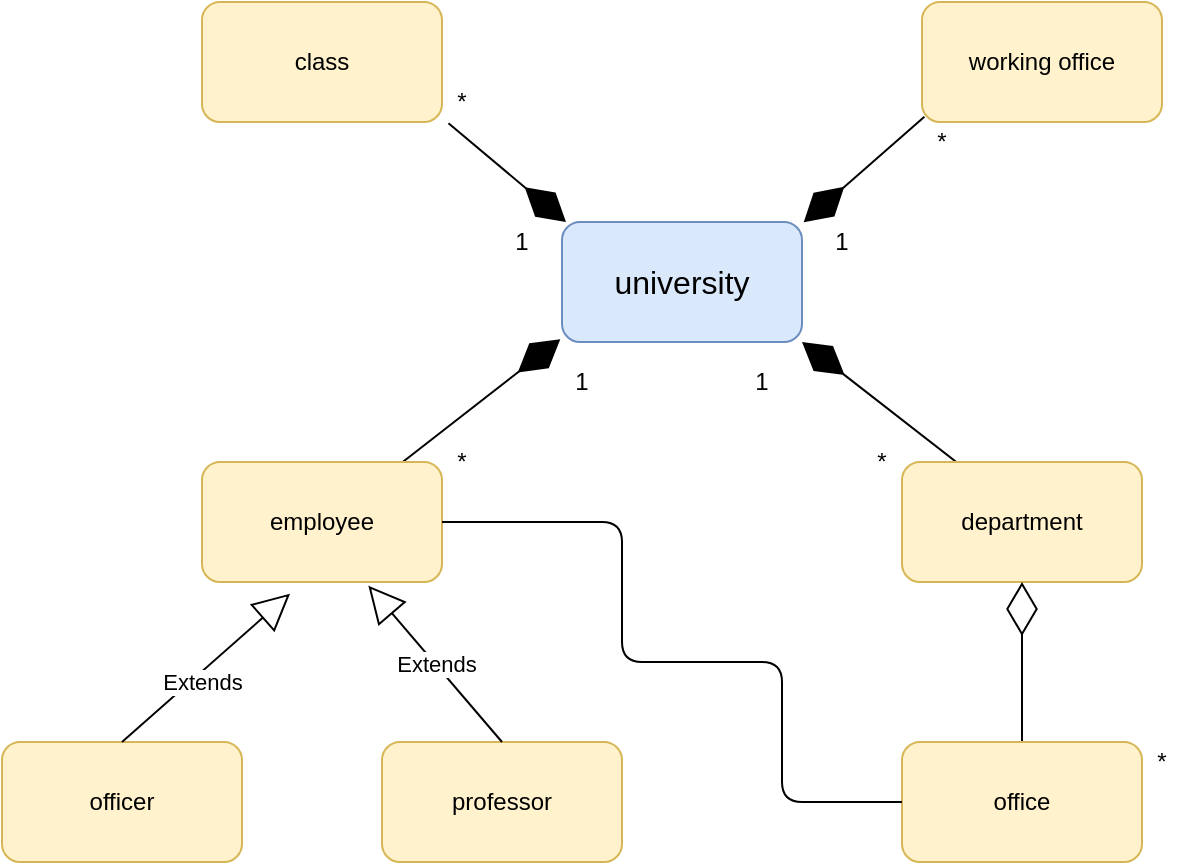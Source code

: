 <mxfile version="12.1.3" pages="1"><diagram id="u0msCMvmaL_DuUeN6DUd" name="Page-1"><mxGraphModel dx="1024" dy="410" grid="1" gridSize="10" guides="1" tooltips="1" connect="1" arrows="1" fold="1" page="1" pageScale="1" pageWidth="850" pageHeight="1100" math="0" shadow="0"><root><mxCell id="0"/><mxCell id="1" parent="0"/><mxCell id="cwFiDIFwcWKisgwGAbGi-1" value="&lt;font style=&quot;font-size: 16px&quot;&gt;university&lt;/font&gt;" style="rounded=1;whiteSpace=wrap;html=1;fillColor=#dae8fc;strokeColor=#6c8ebf;fontFamily=Helvetica;" vertex="1" parent="1"><mxGeometry x="330" y="180" width="120" height="60" as="geometry"/></mxCell><mxCell id="cwFiDIFwcWKisgwGAbGi-7" value="" style="endArrow=diamondThin;endFill=1;endSize=24;html=1;fontFamily=Helvetica;exitX=1.027;exitY=1.01;exitDx=0;exitDy=0;exitPerimeter=0;" edge="1" parent="1" source="cwFiDIFwcWKisgwGAbGi-9"><mxGeometry width="160" relative="1" as="geometry"><mxPoint x="210" y="90" as="sourcePoint"/><mxPoint x="332" y="180" as="targetPoint"/><Array as="points"/></mxGeometry></mxCell><mxCell id="cwFiDIFwcWKisgwGAbGi-9" value="class" style="rounded=1;whiteSpace=wrap;html=1;fontFamily=Helvetica;fillColor=#fff2cc;strokeColor=#d6b656;" vertex="1" parent="1"><mxGeometry x="150" y="70" width="120" height="60" as="geometry"/></mxCell><mxCell id="cwFiDIFwcWKisgwGAbGi-10" value="working office" style="rounded=1;whiteSpace=wrap;html=1;fontFamily=Helvetica;fillColor=#fff2cc;strokeColor=#d6b656;" vertex="1" parent="1"><mxGeometry x="510" y="70" width="120" height="60" as="geometry"/></mxCell><mxCell id="cwFiDIFwcWKisgwGAbGi-11" value="" style="endArrow=diamondThin;endFill=1;endSize=24;html=1;fontFamily=Helvetica;entryX=1.007;entryY=0.003;entryDx=0;entryDy=0;entryPerimeter=0;exitX=0.01;exitY=0.957;exitDx=0;exitDy=0;exitPerimeter=0;" edge="1" parent="1" source="cwFiDIFwcWKisgwGAbGi-10" target="cwFiDIFwcWKisgwGAbGi-1"><mxGeometry width="160" relative="1" as="geometry"><mxPoint x="580" y="180" as="sourcePoint"/><mxPoint x="701.56" y="254.98" as="targetPoint"/><Array as="points"/></mxGeometry></mxCell><mxCell id="cwFiDIFwcWKisgwGAbGi-12" value="" style="endArrow=diamondThin;endFill=1;endSize=24;html=1;fontFamily=Helvetica;" edge="1" parent="1"><mxGeometry width="160" relative="1" as="geometry"><mxPoint x="549" y="317" as="sourcePoint"/><mxPoint x="450" y="240" as="targetPoint"/><Array as="points"/></mxGeometry></mxCell><mxCell id="cwFiDIFwcWKisgwGAbGi-13" value="" style="endArrow=diamondThin;endFill=1;endSize=24;html=1;fontFamily=Helvetica;exitX=0.823;exitY=0.021;exitDx=0;exitDy=0;exitPerimeter=0;entryX=-0.007;entryY=0.977;entryDx=0;entryDy=0;entryPerimeter=0;" edge="1" parent="1" source="cwFiDIFwcWKisgwGAbGi-14" target="cwFiDIFwcWKisgwGAbGi-1"><mxGeometry width="160" relative="1" as="geometry"><mxPoint x="400" y="275" as="sourcePoint"/><mxPoint x="280" y="345" as="targetPoint"/><Array as="points"/></mxGeometry></mxCell><mxCell id="cwFiDIFwcWKisgwGAbGi-14" value="employee" style="rounded=1;whiteSpace=wrap;html=1;fontFamily=Helvetica;fillColor=#fff2cc;strokeColor=#d6b656;" vertex="1" parent="1"><mxGeometry x="150" y="300" width="120" height="60" as="geometry"/></mxCell><mxCell id="cwFiDIFwcWKisgwGAbGi-15" value="department" style="rounded=1;whiteSpace=wrap;html=1;fillColor=#fff2cc;strokeColor=#d6b656;" vertex="1" parent="1"><mxGeometry x="500" y="300" width="120" height="60" as="geometry"/></mxCell><mxCell id="cwFiDIFwcWKisgwGAbGi-16" value="" style="endArrow=diamondThin;endFill=0;endSize=24;html=1;fontFamily=Helvetica;entryX=0.5;entryY=1;entryDx=0;entryDy=0;" edge="1" parent="1" target="cwFiDIFwcWKisgwGAbGi-15"><mxGeometry width="160" relative="1" as="geometry"><mxPoint x="560" y="450" as="sourcePoint"/><mxPoint x="310" y="380" as="targetPoint"/></mxGeometry></mxCell><mxCell id="cwFiDIFwcWKisgwGAbGi-17" value="office" style="rounded=1;whiteSpace=wrap;html=1;fontFamily=Helvetica;fillColor=#fff2cc;strokeColor=#d6b656;" vertex="1" parent="1"><mxGeometry x="500" y="440" width="120" height="60" as="geometry"/></mxCell><mxCell id="cwFiDIFwcWKisgwGAbGi-22" value="officer" style="rounded=1;whiteSpace=wrap;html=1;fontFamily=Helvetica;fillColor=#fff2cc;strokeColor=#d6b656;" vertex="1" parent="1"><mxGeometry x="50" y="440" width="120" height="60" as="geometry"/></mxCell><mxCell id="cwFiDIFwcWKisgwGAbGi-23" value="professor" style="rounded=1;whiteSpace=wrap;html=1;fontFamily=Helvetica;fillColor=#fff2cc;strokeColor=#d6b656;" vertex="1" parent="1"><mxGeometry x="240" y="440" width="120" height="60" as="geometry"/></mxCell><mxCell id="cwFiDIFwcWKisgwGAbGi-24" value="Extends" style="endArrow=block;endSize=16;endFill=0;html=1;fontFamily=Helvetica;entryX=0.367;entryY=1.097;entryDx=0;entryDy=0;entryPerimeter=0;exitX=0.5;exitY=0;exitDx=0;exitDy=0;" edge="1" parent="1" source="cwFiDIFwcWKisgwGAbGi-22" target="cwFiDIFwcWKisgwGAbGi-14"><mxGeometry x="-0.111" y="-4" width="160" relative="1" as="geometry"><mxPoint x="50" y="520" as="sourcePoint"/><mxPoint x="210" y="520" as="targetPoint"/><mxPoint as="offset"/></mxGeometry></mxCell><mxCell id="cwFiDIFwcWKisgwGAbGi-25" value="Extends" style="endArrow=block;endSize=16;endFill=0;html=1;fontFamily=Helvetica;entryX=0.693;entryY=1.03;entryDx=0;entryDy=0;entryPerimeter=0;exitX=0.5;exitY=0;exitDx=0;exitDy=0;" edge="1" parent="1" source="cwFiDIFwcWKisgwGAbGi-23" target="cwFiDIFwcWKisgwGAbGi-14"><mxGeometry width="160" relative="1" as="geometry"><mxPoint x="220" y="410" as="sourcePoint"/><mxPoint x="380" y="410" as="targetPoint"/></mxGeometry></mxCell><mxCell id="cwFiDIFwcWKisgwGAbGi-26" value="1" style="text;html=1;strokeColor=none;fillColor=none;align=center;verticalAlign=middle;whiteSpace=wrap;rounded=0;fontFamily=Helvetica;" vertex="1" parent="1"><mxGeometry x="290" y="180" width="40" height="20" as="geometry"/></mxCell><mxCell id="cwFiDIFwcWKisgwGAbGi-28" value="1" style="text;html=1;strokeColor=none;fillColor=none;align=center;verticalAlign=middle;whiteSpace=wrap;rounded=0;fontFamily=Helvetica;" vertex="1" parent="1"><mxGeometry x="320" y="250" width="40" height="20" as="geometry"/></mxCell><mxCell id="cwFiDIFwcWKisgwGAbGi-29" value="1" style="text;html=1;strokeColor=none;fillColor=none;align=center;verticalAlign=middle;whiteSpace=wrap;rounded=0;fontFamily=Helvetica;" vertex="1" parent="1"><mxGeometry x="410" y="250" width="40" height="20" as="geometry"/></mxCell><mxCell id="cwFiDIFwcWKisgwGAbGi-30" value="1" style="text;html=1;strokeColor=none;fillColor=none;align=center;verticalAlign=middle;whiteSpace=wrap;rounded=0;fontFamily=Helvetica;" vertex="1" parent="1"><mxGeometry x="450" y="180" width="40" height="20" as="geometry"/></mxCell><mxCell id="cwFiDIFwcWKisgwGAbGi-31" value="*" style="text;html=1;strokeColor=none;fillColor=none;align=center;verticalAlign=middle;whiteSpace=wrap;rounded=0;fontFamily=Helvetica;" vertex="1" parent="1"><mxGeometry x="260" y="110" width="40" height="20" as="geometry"/></mxCell><mxCell id="cwFiDIFwcWKisgwGAbGi-32" value="*" style="text;html=1;strokeColor=none;fillColor=none;align=center;verticalAlign=middle;whiteSpace=wrap;rounded=0;fontFamily=Helvetica;" vertex="1" parent="1"><mxGeometry x="470" y="290" width="40" height="20" as="geometry"/></mxCell><mxCell id="cwFiDIFwcWKisgwGAbGi-33" value="*" style="text;html=1;strokeColor=none;fillColor=none;align=center;verticalAlign=middle;whiteSpace=wrap;rounded=0;fontFamily=Helvetica;" vertex="1" parent="1"><mxGeometry x="260" y="290" width="40" height="20" as="geometry"/></mxCell><mxCell id="cwFiDIFwcWKisgwGAbGi-34" value="*" style="text;html=1;strokeColor=none;fillColor=none;align=center;verticalAlign=middle;whiteSpace=wrap;rounded=0;fontFamily=Helvetica;" vertex="1" parent="1"><mxGeometry x="500" y="130" width="40" height="20" as="geometry"/></mxCell><mxCell id="cwFiDIFwcWKisgwGAbGi-35" value="" style="endArrow=none;html=1;fontFamily=Helvetica;entryX=0;entryY=0.5;entryDx=0;entryDy=0;exitX=1;exitY=0.5;exitDx=0;exitDy=0;" edge="1" parent="1" source="cwFiDIFwcWKisgwGAbGi-14" target="cwFiDIFwcWKisgwGAbGi-17"><mxGeometry width="50" height="50" relative="1" as="geometry"><mxPoint x="70" y="570" as="sourcePoint"/><mxPoint x="120" y="520" as="targetPoint"/><Array as="points"><mxPoint x="360" y="330"/><mxPoint x="360" y="400"/><mxPoint x="440" y="400"/><mxPoint x="440" y="470"/></Array></mxGeometry></mxCell><mxCell id="cwFiDIFwcWKisgwGAbGi-36" value="*" style="text;html=1;strokeColor=none;fillColor=none;align=center;verticalAlign=middle;whiteSpace=wrap;rounded=0;fontFamily=Helvetica;" vertex="1" parent="1"><mxGeometry x="610" y="440" width="40" height="20" as="geometry"/></mxCell></root></mxGraphModel></diagram></mxfile>